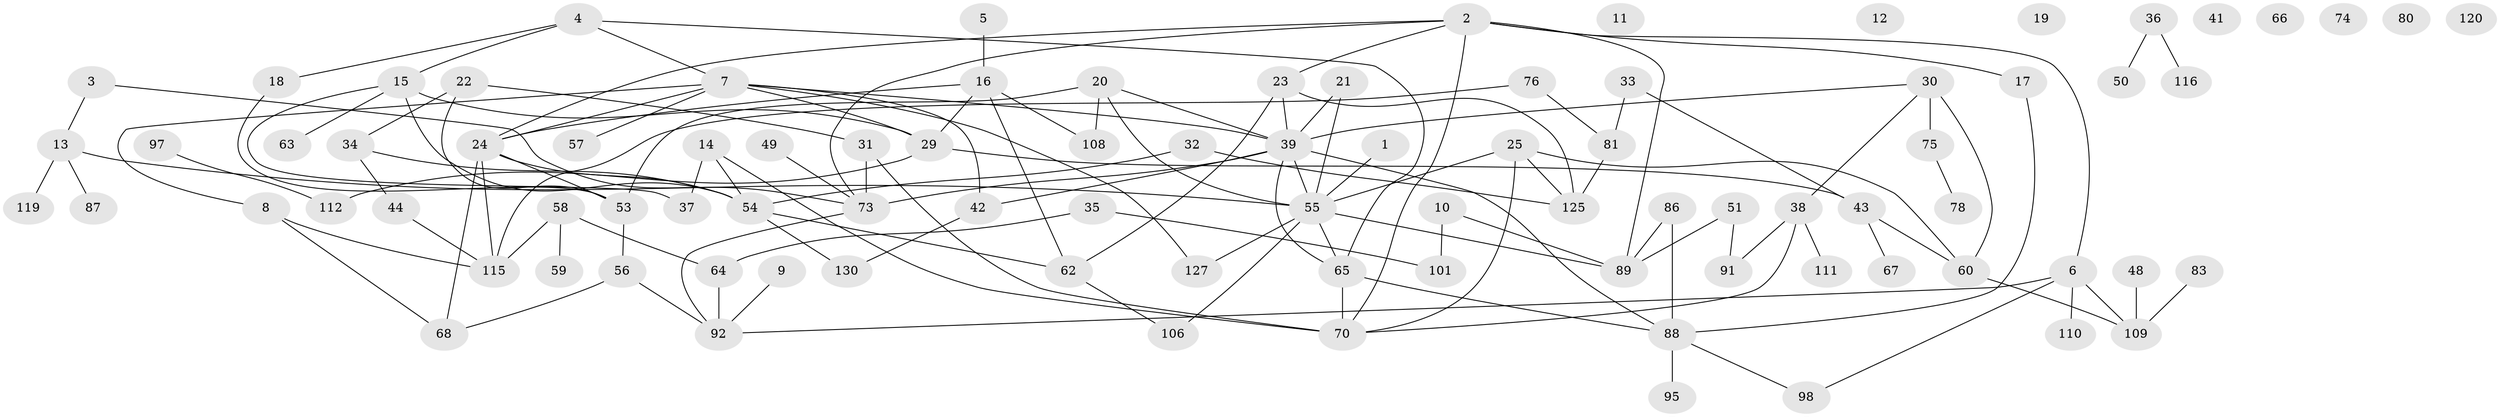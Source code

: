 // Generated by graph-tools (version 1.1) at 2025/23/03/03/25 07:23:29]
// undirected, 91 vertices, 129 edges
graph export_dot {
graph [start="1"]
  node [color=gray90,style=filled];
  1;
  2 [super="+124"];
  3;
  4 [super="+100"];
  5;
  6 [super="+105"];
  7;
  8;
  9;
  10 [super="+93"];
  11 [super="+72"];
  12;
  13 [super="+123"];
  14 [super="+27"];
  15 [super="+69"];
  16 [super="+113"];
  17;
  18;
  19;
  20 [super="+45"];
  21;
  22;
  23 [super="+28"];
  24 [super="+26"];
  25 [super="+52"];
  29 [super="+47"];
  30 [super="+40"];
  31 [super="+61"];
  32 [super="+46"];
  33;
  34;
  35;
  36 [super="+77"];
  37;
  38 [super="+94"];
  39 [super="+84"];
  41;
  42 [super="+85"];
  43 [super="+99"];
  44;
  48;
  49 [super="+107"];
  50;
  51;
  53 [super="+71"];
  54 [super="+117"];
  55 [super="+79"];
  56;
  57;
  58 [super="+128"];
  59;
  60;
  62 [super="+96"];
  63;
  64;
  65 [super="+82"];
  66;
  67 [super="+104"];
  68;
  70 [super="+102"];
  73 [super="+121"];
  74;
  75 [super="+103"];
  76;
  78;
  80;
  81;
  83;
  86;
  87;
  88 [super="+90"];
  89 [super="+118"];
  91;
  92 [super="+114"];
  95;
  97;
  98;
  101;
  106;
  108;
  109 [super="+126"];
  110 [super="+129"];
  111;
  112;
  115 [super="+122"];
  116;
  119;
  120;
  125;
  127;
  130;
  1 -- 55;
  2 -- 23;
  2 -- 73;
  2 -- 17;
  2 -- 70;
  2 -- 6;
  2 -- 24;
  2 -- 89;
  3 -- 73;
  3 -- 13;
  4 -- 7;
  4 -- 18;
  4 -- 65;
  4 -- 15;
  5 -- 16;
  6 -- 98;
  6 -- 92;
  6 -- 109;
  6 -- 110;
  7 -- 8;
  7 -- 24;
  7 -- 29;
  7 -- 39;
  7 -- 42;
  7 -- 57;
  7 -- 127;
  8 -- 68;
  8 -- 115;
  9 -- 92;
  10 -- 89;
  10 -- 101;
  13 -- 55;
  13 -- 119;
  13 -- 87;
  14 -- 37;
  14 -- 54;
  14 -- 70;
  15 -- 54;
  15 -- 63;
  15 -- 37;
  15 -- 29;
  16 -- 62;
  16 -- 108;
  16 -- 24;
  16 -- 29;
  17 -- 88;
  18 -- 53;
  20 -- 108;
  20 -- 55;
  20 -- 39;
  20 -- 53;
  21 -- 55;
  21 -- 39;
  22 -- 34;
  22 -- 53;
  22 -- 31;
  23 -- 39;
  23 -- 125;
  23 -- 62;
  24 -- 115;
  24 -- 68;
  24 -- 54;
  24 -- 53;
  25 -- 70;
  25 -- 60;
  25 -- 125;
  25 -- 55;
  29 -- 112;
  29 -- 43;
  30 -- 75 [weight=2];
  30 -- 39;
  30 -- 60;
  30 -- 38;
  31 -- 73;
  31 -- 70;
  32 -- 125;
  32 -- 54;
  33 -- 81;
  33 -- 43;
  34 -- 44;
  34 -- 54;
  35 -- 64;
  35 -- 101;
  36 -- 116;
  36 -- 50;
  38 -- 70;
  38 -- 91;
  38 -- 111;
  39 -- 65;
  39 -- 88;
  39 -- 55;
  39 -- 73;
  39 -- 42;
  42 -- 130;
  43 -- 60;
  43 -- 67;
  44 -- 115;
  48 -- 109;
  49 -- 73;
  51 -- 91;
  51 -- 89;
  53 -- 56;
  54 -- 130;
  54 -- 62;
  55 -- 106;
  55 -- 127;
  55 -- 89;
  55 -- 65;
  56 -- 68;
  56 -- 92;
  58 -- 64;
  58 -- 59;
  58 -- 115;
  60 -- 109;
  62 -- 106;
  64 -- 92;
  65 -- 70 [weight=2];
  65 -- 88;
  73 -- 92;
  75 -- 78;
  76 -- 81;
  76 -- 115;
  81 -- 125;
  83 -- 109;
  86 -- 88;
  86 -- 89;
  88 -- 98;
  88 -- 95;
  97 -- 112;
}
